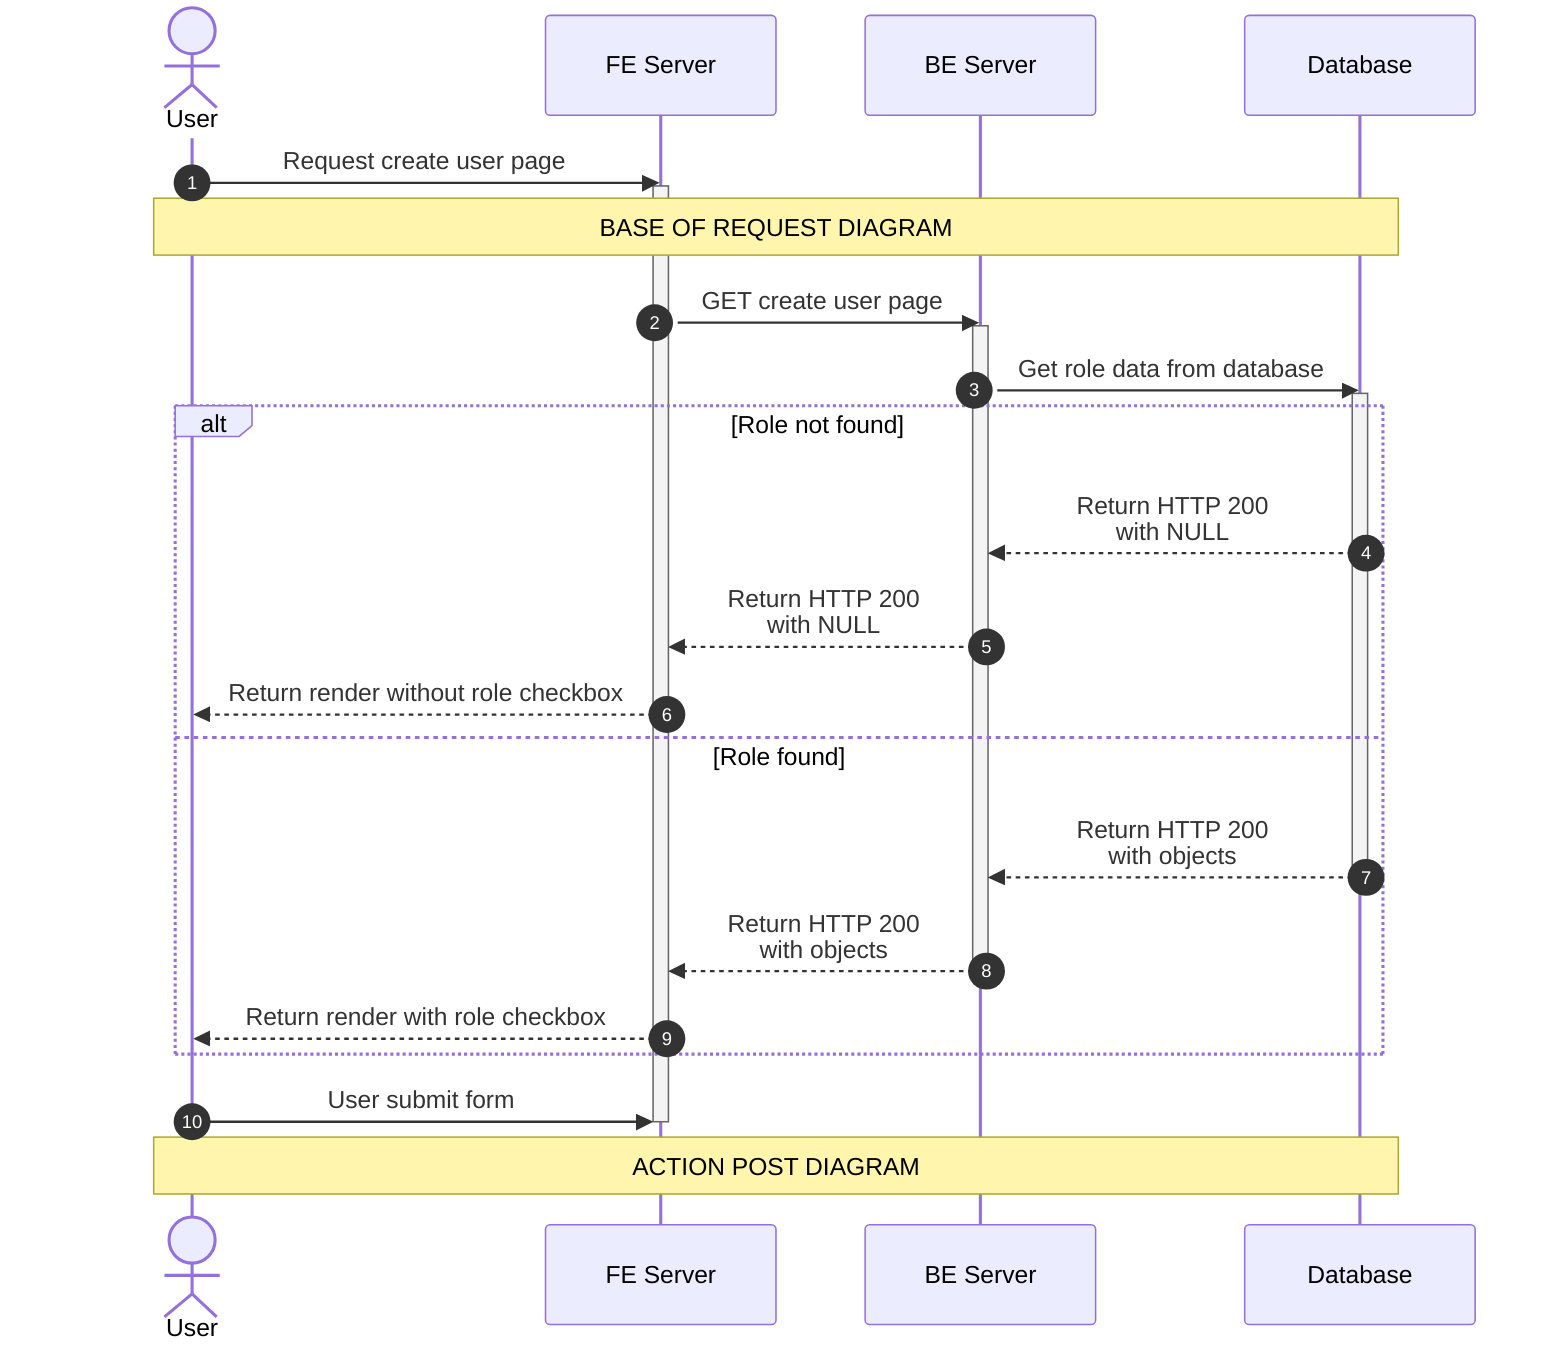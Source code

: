 sequenceDiagram
    autonumber
    actor USR as User
    participant FE as FE Server
    participant BE as BE Server
    participant DB as Database

    USR ->> FE: Request create user page
    activate FE
    note over USR, DB: BASE OF REQUEST DIAGRAM
    FE ->> BE: GET create user page
    activate BE
    BE ->> DB: Get role data from database
    activate DB
    alt Role not found
        DB -->> BE: Return HTTP 200 <br> with NULL
        BE -->> FE: Return HTTP 200 <br> with NULL
        FE -->> USR: Return render without role checkbox
    else Role found
        DB -->> BE: Return HTTP 200 <br> with objects
        deactivate DB
        BE -->> FE: Return HTTP 200 <br> with objects
        deactivate BE
        FE -->> USR: Return render with role checkbox
    end
    USR ->> FE: User submit form
    deactivate FE
    note over USR, DB: ACTION POST DIAGRAM